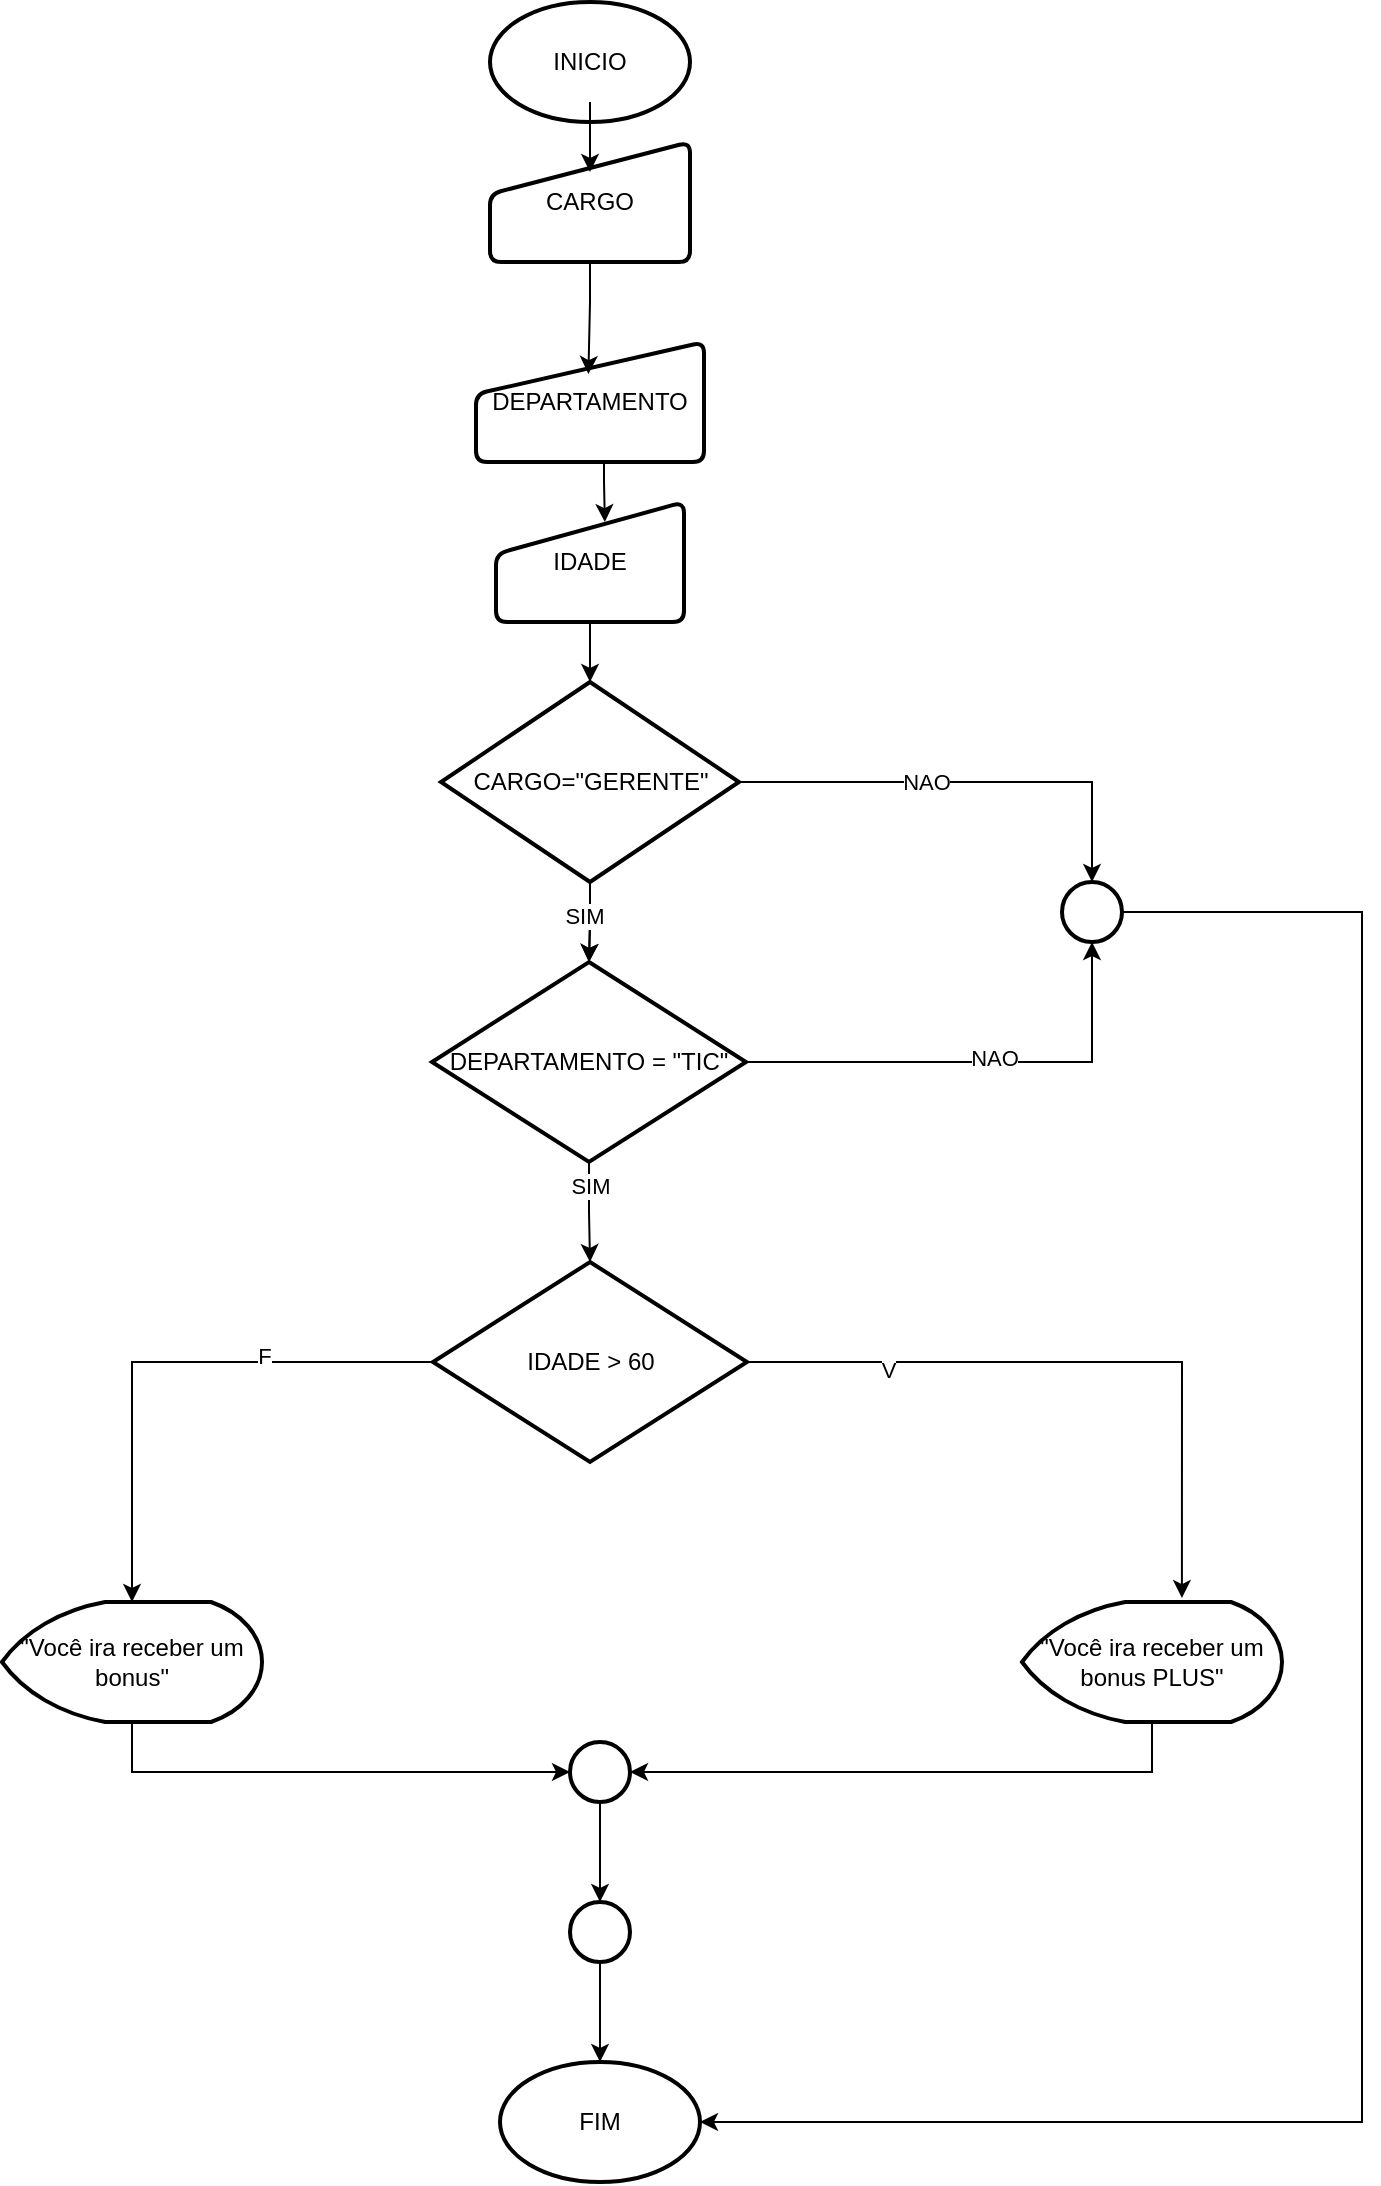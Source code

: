 <mxfile version="25.0.3">
  <diagram name="Página-1" id="PGwewP7MrO8pDl0tjuPC">
    <mxGraphModel dx="1393" dy="763" grid="1" gridSize="10" guides="1" tooltips="1" connect="1" arrows="1" fold="1" page="1" pageScale="1" pageWidth="827" pageHeight="1169" math="0" shadow="0">
      <root>
        <mxCell id="0" />
        <mxCell id="1" parent="0" />
        <mxCell id="hJfD0fT6xj7bWVSiW2S9-1" value="INICIO" style="strokeWidth=2;html=1;shape=mxgraph.flowchart.start_1;whiteSpace=wrap;" vertex="1" parent="1">
          <mxGeometry x="364" y="30" width="100" height="60" as="geometry" />
        </mxCell>
        <mxCell id="hJfD0fT6xj7bWVSiW2S9-2" value="FIM" style="strokeWidth=2;html=1;shape=mxgraph.flowchart.start_1;whiteSpace=wrap;" vertex="1" parent="1">
          <mxGeometry x="369" y="1060" width="100" height="60" as="geometry" />
        </mxCell>
        <mxCell id="hJfD0fT6xj7bWVSiW2S9-4" value="CARGO" style="html=1;strokeWidth=2;shape=manualInput;whiteSpace=wrap;rounded=1;size=26;arcSize=11;" vertex="1" parent="1">
          <mxGeometry x="364" y="100" width="100" height="60" as="geometry" />
        </mxCell>
        <mxCell id="hJfD0fT6xj7bWVSiW2S9-5" style="edgeStyle=orthogonalEdgeStyle;rounded=0;orthogonalLoop=1;jettySize=auto;html=1;entryX=0.5;entryY=0.25;entryDx=0;entryDy=0;entryPerimeter=0;" edge="1" parent="1" source="hJfD0fT6xj7bWVSiW2S9-1" target="hJfD0fT6xj7bWVSiW2S9-4">
          <mxGeometry relative="1" as="geometry" />
        </mxCell>
        <mxCell id="hJfD0fT6xj7bWVSiW2S9-6" value="DEPARTAMENTO" style="html=1;strokeWidth=2;shape=manualInput;whiteSpace=wrap;rounded=1;size=26;arcSize=11;" vertex="1" parent="1">
          <mxGeometry x="357" y="200" width="114" height="60" as="geometry" />
        </mxCell>
        <mxCell id="hJfD0fT6xj7bWVSiW2S9-7" style="edgeStyle=orthogonalEdgeStyle;rounded=0;orthogonalLoop=1;jettySize=auto;html=1;entryX=0.493;entryY=0.267;entryDx=0;entryDy=0;entryPerimeter=0;" edge="1" parent="1" source="hJfD0fT6xj7bWVSiW2S9-4" target="hJfD0fT6xj7bWVSiW2S9-6">
          <mxGeometry relative="1" as="geometry" />
        </mxCell>
        <mxCell id="hJfD0fT6xj7bWVSiW2S9-8" value="IDADE" style="html=1;strokeWidth=2;shape=manualInput;whiteSpace=wrap;rounded=1;size=26;arcSize=11;" vertex="1" parent="1">
          <mxGeometry x="367" y="280" width="94" height="60" as="geometry" />
        </mxCell>
        <mxCell id="hJfD0fT6xj7bWVSiW2S9-9" style="edgeStyle=orthogonalEdgeStyle;rounded=0;orthogonalLoop=1;jettySize=auto;html=1;entryX=0.579;entryY=0.167;entryDx=0;entryDy=0;entryPerimeter=0;" edge="1" parent="1" source="hJfD0fT6xj7bWVSiW2S9-6" target="hJfD0fT6xj7bWVSiW2S9-8">
          <mxGeometry relative="1" as="geometry">
            <Array as="points">
              <mxPoint x="421" y="270" />
              <mxPoint x="421" y="270" />
            </Array>
          </mxGeometry>
        </mxCell>
        <mxCell id="hJfD0fT6xj7bWVSiW2S9-24" value="" style="edgeStyle=orthogonalEdgeStyle;rounded=0;orthogonalLoop=1;jettySize=auto;html=1;" edge="1" parent="1" source="hJfD0fT6xj7bWVSiW2S9-14" target="hJfD0fT6xj7bWVSiW2S9-16">
          <mxGeometry relative="1" as="geometry" />
        </mxCell>
        <mxCell id="hJfD0fT6xj7bWVSiW2S9-14" value="CARGO=&quot;GERENTE&quot;" style="strokeWidth=2;html=1;shape=mxgraph.flowchart.decision;whiteSpace=wrap;" vertex="1" parent="1">
          <mxGeometry x="339.5" y="370" width="149" height="100" as="geometry" />
        </mxCell>
        <mxCell id="hJfD0fT6xj7bWVSiW2S9-15" style="edgeStyle=orthogonalEdgeStyle;rounded=0;orthogonalLoop=1;jettySize=auto;html=1;entryX=0.5;entryY=0;entryDx=0;entryDy=0;entryPerimeter=0;" edge="1" parent="1" source="hJfD0fT6xj7bWVSiW2S9-8" target="hJfD0fT6xj7bWVSiW2S9-14">
          <mxGeometry relative="1" as="geometry" />
        </mxCell>
        <mxCell id="hJfD0fT6xj7bWVSiW2S9-16" value="DEPARTAMENTO = &quot;TIC&quot;" style="strokeWidth=2;html=1;shape=mxgraph.flowchart.decision;whiteSpace=wrap;" vertex="1" parent="1">
          <mxGeometry x="335" y="510" width="157" height="100" as="geometry" />
        </mxCell>
        <mxCell id="hJfD0fT6xj7bWVSiW2S9-17" style="edgeStyle=orthogonalEdgeStyle;rounded=0;orthogonalLoop=1;jettySize=auto;html=1;entryX=0.5;entryY=0;entryDx=0;entryDy=0;entryPerimeter=0;" edge="1" parent="1" source="hJfD0fT6xj7bWVSiW2S9-14" target="hJfD0fT6xj7bWVSiW2S9-16">
          <mxGeometry relative="1" as="geometry" />
        </mxCell>
        <mxCell id="hJfD0fT6xj7bWVSiW2S9-25" value="SIM" style="edgeLabel;html=1;align=center;verticalAlign=middle;resizable=0;points=[];" vertex="1" connectable="0" parent="hJfD0fT6xj7bWVSiW2S9-17">
          <mxGeometry x="-0.168" y="-3" relative="1" as="geometry">
            <mxPoint as="offset" />
          </mxGeometry>
        </mxCell>
        <mxCell id="hJfD0fT6xj7bWVSiW2S9-18" value="IDADE &amp;gt; 60" style="strokeWidth=2;html=1;shape=mxgraph.flowchart.decision;whiteSpace=wrap;" vertex="1" parent="1">
          <mxGeometry x="335.5" y="660" width="157" height="100" as="geometry" />
        </mxCell>
        <mxCell id="hJfD0fT6xj7bWVSiW2S9-19" value="&quot;Você ira receber um bonus&quot;" style="strokeWidth=2;html=1;shape=mxgraph.flowchart.display;whiteSpace=wrap;" vertex="1" parent="1">
          <mxGeometry x="120" y="830" width="130" height="60" as="geometry" />
        </mxCell>
        <mxCell id="hJfD0fT6xj7bWVSiW2S9-20" value="&quot;Você ira receber um bonus PLUS&quot;" style="strokeWidth=2;html=1;shape=mxgraph.flowchart.display;whiteSpace=wrap;" vertex="1" parent="1">
          <mxGeometry x="630" y="830" width="130" height="60" as="geometry" />
        </mxCell>
        <mxCell id="hJfD0fT6xj7bWVSiW2S9-21" style="edgeStyle=orthogonalEdgeStyle;rounded=0;orthogonalLoop=1;jettySize=auto;html=1;entryX=0.5;entryY=0;entryDx=0;entryDy=0;entryPerimeter=0;" edge="1" parent="1" source="hJfD0fT6xj7bWVSiW2S9-16" target="hJfD0fT6xj7bWVSiW2S9-18">
          <mxGeometry relative="1" as="geometry" />
        </mxCell>
        <mxCell id="hJfD0fT6xj7bWVSiW2S9-26" value="SIM" style="edgeLabel;html=1;align=center;verticalAlign=middle;resizable=0;points=[];" vertex="1" connectable="0" parent="hJfD0fT6xj7bWVSiW2S9-21">
          <mxGeometry x="-0.55" relative="1" as="geometry">
            <mxPoint as="offset" />
          </mxGeometry>
        </mxCell>
        <mxCell id="hJfD0fT6xj7bWVSiW2S9-22" style="edgeStyle=orthogonalEdgeStyle;rounded=0;orthogonalLoop=1;jettySize=auto;html=1;entryX=0.5;entryY=0;entryDx=0;entryDy=0;entryPerimeter=0;" edge="1" parent="1" source="hJfD0fT6xj7bWVSiW2S9-18" target="hJfD0fT6xj7bWVSiW2S9-19">
          <mxGeometry relative="1" as="geometry" />
        </mxCell>
        <mxCell id="hJfD0fT6xj7bWVSiW2S9-28" value="F" style="edgeLabel;html=1;align=center;verticalAlign=middle;resizable=0;points=[];" vertex="1" connectable="0" parent="hJfD0fT6xj7bWVSiW2S9-22">
          <mxGeometry x="-0.373" y="-3" relative="1" as="geometry">
            <mxPoint as="offset" />
          </mxGeometry>
        </mxCell>
        <mxCell id="hJfD0fT6xj7bWVSiW2S9-23" style="edgeStyle=orthogonalEdgeStyle;rounded=0;orthogonalLoop=1;jettySize=auto;html=1;entryX=0.615;entryY=-0.033;entryDx=0;entryDy=0;entryPerimeter=0;" edge="1" parent="1" source="hJfD0fT6xj7bWVSiW2S9-18" target="hJfD0fT6xj7bWVSiW2S9-20">
          <mxGeometry relative="1" as="geometry" />
        </mxCell>
        <mxCell id="hJfD0fT6xj7bWVSiW2S9-27" value="V" style="edgeLabel;html=1;align=center;verticalAlign=middle;resizable=0;points=[];" vertex="1" connectable="0" parent="hJfD0fT6xj7bWVSiW2S9-23">
          <mxGeometry x="-0.58" y="-4" relative="1" as="geometry">
            <mxPoint as="offset" />
          </mxGeometry>
        </mxCell>
        <mxCell id="hJfD0fT6xj7bWVSiW2S9-29" value="" style="strokeWidth=2;html=1;shape=mxgraph.flowchart.start_2;whiteSpace=wrap;" vertex="1" parent="1">
          <mxGeometry x="650" y="470" width="30" height="30" as="geometry" />
        </mxCell>
        <mxCell id="hJfD0fT6xj7bWVSiW2S9-30" style="edgeStyle=orthogonalEdgeStyle;rounded=0;orthogonalLoop=1;jettySize=auto;html=1;entryX=0.5;entryY=0;entryDx=0;entryDy=0;entryPerimeter=0;" edge="1" parent="1" source="hJfD0fT6xj7bWVSiW2S9-14" target="hJfD0fT6xj7bWVSiW2S9-29">
          <mxGeometry relative="1" as="geometry" />
        </mxCell>
        <mxCell id="hJfD0fT6xj7bWVSiW2S9-33" value="NAO" style="edgeLabel;html=1;align=center;verticalAlign=middle;resizable=0;points=[];" vertex="1" connectable="0" parent="hJfD0fT6xj7bWVSiW2S9-30">
          <mxGeometry x="-0.185" relative="1" as="geometry">
            <mxPoint x="1" as="offset" />
          </mxGeometry>
        </mxCell>
        <mxCell id="hJfD0fT6xj7bWVSiW2S9-35" value="" style="strokeWidth=2;html=1;shape=mxgraph.flowchart.start_2;whiteSpace=wrap;" vertex="1" parent="1">
          <mxGeometry x="404" y="900" width="30" height="30" as="geometry" />
        </mxCell>
        <mxCell id="hJfD0fT6xj7bWVSiW2S9-36" value="" style="strokeWidth=2;html=1;shape=mxgraph.flowchart.start_2;whiteSpace=wrap;" vertex="1" parent="1">
          <mxGeometry x="404" y="980" width="30" height="30" as="geometry" />
        </mxCell>
        <mxCell id="hJfD0fT6xj7bWVSiW2S9-37" style="edgeStyle=orthogonalEdgeStyle;rounded=0;orthogonalLoop=1;jettySize=auto;html=1;entryX=0.5;entryY=0;entryDx=0;entryDy=0;entryPerimeter=0;" edge="1" parent="1" source="hJfD0fT6xj7bWVSiW2S9-36" target="hJfD0fT6xj7bWVSiW2S9-2">
          <mxGeometry relative="1" as="geometry" />
        </mxCell>
        <mxCell id="hJfD0fT6xj7bWVSiW2S9-38" style="edgeStyle=orthogonalEdgeStyle;rounded=0;orthogonalLoop=1;jettySize=auto;html=1;entryX=0;entryY=0.5;entryDx=0;entryDy=0;entryPerimeter=0;" edge="1" parent="1" source="hJfD0fT6xj7bWVSiW2S9-19" target="hJfD0fT6xj7bWVSiW2S9-35">
          <mxGeometry relative="1" as="geometry">
            <Array as="points">
              <mxPoint x="185" y="915" />
            </Array>
          </mxGeometry>
        </mxCell>
        <mxCell id="hJfD0fT6xj7bWVSiW2S9-39" style="edgeStyle=orthogonalEdgeStyle;rounded=0;orthogonalLoop=1;jettySize=auto;html=1;entryX=1;entryY=0.5;entryDx=0;entryDy=0;entryPerimeter=0;" edge="1" parent="1" source="hJfD0fT6xj7bWVSiW2S9-20" target="hJfD0fT6xj7bWVSiW2S9-35">
          <mxGeometry relative="1" as="geometry">
            <Array as="points">
              <mxPoint x="695" y="915" />
            </Array>
          </mxGeometry>
        </mxCell>
        <mxCell id="hJfD0fT6xj7bWVSiW2S9-40" style="edgeStyle=orthogonalEdgeStyle;rounded=0;orthogonalLoop=1;jettySize=auto;html=1;entryX=0.5;entryY=0;entryDx=0;entryDy=0;entryPerimeter=0;" edge="1" parent="1" source="hJfD0fT6xj7bWVSiW2S9-35" target="hJfD0fT6xj7bWVSiW2S9-36">
          <mxGeometry relative="1" as="geometry" />
        </mxCell>
        <mxCell id="hJfD0fT6xj7bWVSiW2S9-41" style="edgeStyle=orthogonalEdgeStyle;rounded=0;orthogonalLoop=1;jettySize=auto;html=1;entryX=1;entryY=0.5;entryDx=0;entryDy=0;entryPerimeter=0;" edge="1" parent="1" source="hJfD0fT6xj7bWVSiW2S9-29" target="hJfD0fT6xj7bWVSiW2S9-2">
          <mxGeometry relative="1" as="geometry">
            <Array as="points">
              <mxPoint x="800" y="485" />
              <mxPoint x="800" y="1090" />
            </Array>
          </mxGeometry>
        </mxCell>
        <mxCell id="hJfD0fT6xj7bWVSiW2S9-42" style="edgeStyle=orthogonalEdgeStyle;rounded=0;orthogonalLoop=1;jettySize=auto;html=1;entryX=0.5;entryY=1;entryDx=0;entryDy=0;entryPerimeter=0;" edge="1" parent="1" source="hJfD0fT6xj7bWVSiW2S9-16" target="hJfD0fT6xj7bWVSiW2S9-29">
          <mxGeometry relative="1" as="geometry" />
        </mxCell>
        <mxCell id="hJfD0fT6xj7bWVSiW2S9-43" value="NAO" style="edgeLabel;html=1;align=center;verticalAlign=middle;resizable=0;points=[];" vertex="1" connectable="0" parent="hJfD0fT6xj7bWVSiW2S9-42">
          <mxGeometry x="0.064" y="2" relative="1" as="geometry">
            <mxPoint as="offset" />
          </mxGeometry>
        </mxCell>
      </root>
    </mxGraphModel>
  </diagram>
</mxfile>
